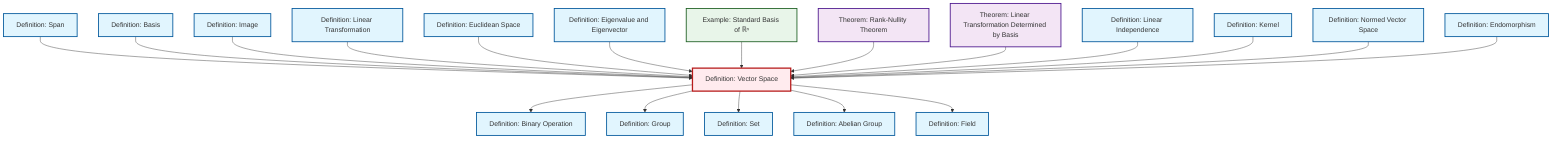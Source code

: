 graph TD
    classDef definition fill:#e1f5fe,stroke:#01579b,stroke-width:2px
    classDef theorem fill:#f3e5f5,stroke:#4a148c,stroke-width:2px
    classDef axiom fill:#fff3e0,stroke:#e65100,stroke-width:2px
    classDef example fill:#e8f5e9,stroke:#1b5e20,stroke-width:2px
    classDef current fill:#ffebee,stroke:#b71c1c,stroke-width:3px
    def-basis["Definition: Basis"]:::definition
    def-euclidean-space["Definition: Euclidean Space"]:::definition
    def-binary-operation["Definition: Binary Operation"]:::definition
    def-normed-vector-space["Definition: Normed Vector Space"]:::definition
    def-abelian-group["Definition: Abelian Group"]:::definition
    def-eigenvalue-eigenvector["Definition: Eigenvalue and Eigenvector"]:::definition
    ex-standard-basis-rn["Example: Standard Basis of ℝⁿ"]:::example
    thm-rank-nullity["Theorem: Rank-Nullity Theorem"]:::theorem
    def-image["Definition: Image"]:::definition
    def-group["Definition: Group"]:::definition
    def-field["Definition: Field"]:::definition
    def-linear-transformation["Definition: Linear Transformation"]:::definition
    def-vector-space["Definition: Vector Space"]:::definition
    def-linear-independence["Definition: Linear Independence"]:::definition
    def-set["Definition: Set"]:::definition
    def-span["Definition: Span"]:::definition
    def-kernel["Definition: Kernel"]:::definition
    def-endomorphism["Definition: Endomorphism"]:::definition
    thm-linear-transformation-basis["Theorem: Linear Transformation Determined by Basis"]:::theorem
    def-span --> def-vector-space
    def-vector-space --> def-binary-operation
    def-basis --> def-vector-space
    def-image --> def-vector-space
    def-linear-transformation --> def-vector-space
    def-vector-space --> def-group
    def-euclidean-space --> def-vector-space
    def-eigenvalue-eigenvector --> def-vector-space
    def-vector-space --> def-set
    ex-standard-basis-rn --> def-vector-space
    def-vector-space --> def-abelian-group
    thm-rank-nullity --> def-vector-space
    thm-linear-transformation-basis --> def-vector-space
    def-linear-independence --> def-vector-space
    def-kernel --> def-vector-space
    def-normed-vector-space --> def-vector-space
    def-vector-space --> def-field
    def-endomorphism --> def-vector-space
    class def-vector-space current